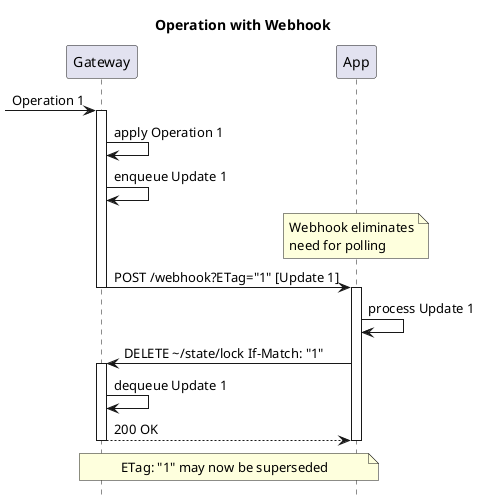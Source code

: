 @startuml
'https://plantuml.com/sequence-diagram
!pragma teoz true
hide footbox

title: Operation with Webhook

participant Gateway as gw
participant "App" as app

-> gw ++: Operation 1
gw -> gw: apply Operation 1
gw -> gw: enqueue Update 1
note over app
Webhook eliminates
need for polling
end note
gw -> app ++--: POST /webhook?ETag="1" [Update 1]
app -> app: process Update 1
app -> gw ++: DELETE \~/state/lock If-Match: "1"
gw -> gw: dequeue Update 1
return 200 OK
deactivate app
note across: ETag: "1" may now be superseded

@enduml